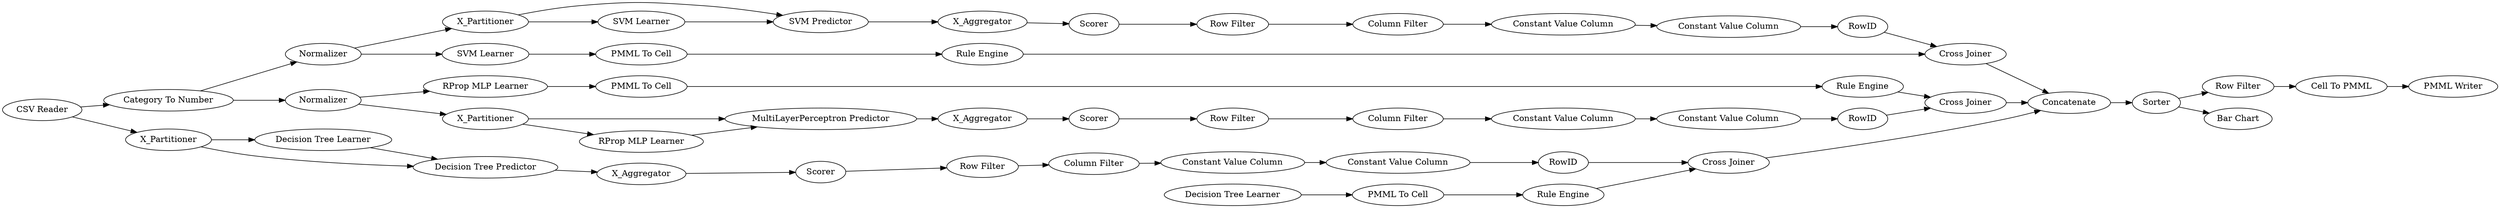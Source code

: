 digraph {
	"-6646862339679604095_9" [label="Row Filter"]
	"-3730888571571192661_41" [label=Scorer]
	"146415219476109311_35" [label="RProp MLP Learner"]
	"1141547544206127148_292" [label="Constant Value Column"]
	"-1541350217463820088_52" [label=Sorter]
	"4132457905031806082_28" [label="PMML To Cell"]
	"-1541350217463820088_60" [label=Concatenate]
	"-6646862339679604095_290" [label="Constant Value Column"]
	"-1541350217463820088_62" [label="CSV Reader"]
	"-1543397939947032339_34" [label="PMML To Cell"]
	"57163221659771734_31" [label="Decision Tree Learner"]
	"-6692316705102845245_38" [label="Cross Joiner"]
	"-1541350217463820088_58" [label="Category To Number"]
	"-3730888571571192661_2" [label=X_Partitioner]
	"-3730888571571192661_32" [label="SVM Predictor"]
	"57163221659771734_32" [label="Decision Tree Predictor"]
	"-1541350217463820088_61" [label="PMML Writer"]
	"5499174450511526767_290" [label="Constant Value Column"]
	"4132457905031806082_34" [label="Rule Engine"]
	"5499174450511526767_9" [label="Row Filter"]
	"-6646862339679604095_293" [label=RowID]
	"-6692316705102845245_40" [label=Scorer]
	"-1543397939947032339_33" [label="SVM Learner"]
	"57163221659771734_39" [label=Scorer]
	"-3730888571571192661_39" [label="Cross Joiner"]
	"57163221659771734_2" [label=X_Partitioner]
	"4132457905031806082_33" [label="Decision Tree Learner"]
	"1141547544206127148_9" [label="Row Filter"]
	"1141547544206127148_293" [label=RowID]
	"5499174450511526767_292" [label="Constant Value Column"]
	"1141547544206127148_294" [label="Column Filter"]
	"146415219476109311_34" [label="Rule Engine"]
	"5499174450511526767_293" [label=RowID]
	"-3730888571571192661_40" [label=Normalizer]
	"-1543397939947032339_35" [label="Rule Engine"]
	"-6692316705102845245_32" [label="MultiLayerPerceptron Predictor"]
	"-3730888571571192661_7" [label=X_Aggregator]
	"-1541350217463820088_53" [label="Row Filter"]
	"-6646862339679604095_292" [label="Constant Value Column"]
	"57163221659771734_38" [label="Cross Joiner"]
	"-3730888571571192661_31" [label="SVM Learner"]
	"5499174450511526767_294" [label="Column Filter"]
	"-6692316705102845245_31" [label="RProp MLP Learner"]
	"-6646862339679604095_294" [label="Column Filter"]
	"-6692316705102845245_7" [label=X_Aggregator]
	"146415219476109311_22" [label="PMML To Cell"]
	"-1541350217463820088_54" [label="Cell To PMML"]
	"-1541350217463820088_59" [label="Bar Chart"]
	"-6692316705102845245_2" [label=X_Partitioner]
	"-6692316705102845245_39" [label=Normalizer]
	"1141547544206127148_290" [label="Constant Value Column"]
	"57163221659771734_7" [label=X_Aggregator]
	"-6692316705102845245_2" -> "-6692316705102845245_31"
	"-6646862339679604095_9" -> "-6646862339679604095_294"
	"-1541350217463820088_53" -> "-1541350217463820088_54"
	"5499174450511526767_293" -> "-3730888571571192661_39"
	"-1543397939947032339_34" -> "-1543397939947032339_35"
	"-3730888571571192661_2" -> "-3730888571571192661_32"
	"-1541350217463820088_62" -> "-1541350217463820088_58"
	"-6692316705102845245_40" -> "1141547544206127148_9"
	"-3730888571571192661_2" -> "-3730888571571192661_31"
	"146415219476109311_22" -> "146415219476109311_34"
	"-3730888571571192661_32" -> "-3730888571571192661_7"
	"146415219476109311_35" -> "146415219476109311_22"
	"-1541350217463820088_54" -> "-1541350217463820088_61"
	"-1543397939947032339_35" -> "-3730888571571192661_39"
	"-3730888571571192661_40" -> "-1543397939947032339_33"
	"-6692316705102845245_31" -> "-6692316705102845245_32"
	"57163221659771734_38" -> "-1541350217463820088_60"
	"57163221659771734_7" -> "57163221659771734_39"
	"57163221659771734_2" -> "57163221659771734_32"
	"-3730888571571192661_39" -> "-1541350217463820088_60"
	"5499174450511526767_290" -> "5499174450511526767_292"
	"1141547544206127148_294" -> "1141547544206127148_290"
	"1141547544206127148_292" -> "1141547544206127148_293"
	"-6692316705102845245_32" -> "-6692316705102845245_7"
	"4132457905031806082_28" -> "4132457905031806082_34"
	"5499174450511526767_292" -> "5499174450511526767_293"
	"-3730888571571192661_7" -> "-3730888571571192661_41"
	"57163221659771734_2" -> "57163221659771734_31"
	"-1541350217463820088_62" -> "57163221659771734_2"
	"-6692316705102845245_38" -> "-1541350217463820088_60"
	"57163221659771734_31" -> "57163221659771734_32"
	"-6646862339679604095_293" -> "57163221659771734_38"
	"57163221659771734_32" -> "57163221659771734_7"
	"-3730888571571192661_41" -> "5499174450511526767_9"
	"1141547544206127148_290" -> "1141547544206127148_292"
	"4132457905031806082_34" -> "57163221659771734_38"
	"-1541350217463820088_52" -> "-1541350217463820088_53"
	"-3730888571571192661_31" -> "-3730888571571192661_32"
	"4132457905031806082_33" -> "4132457905031806082_28"
	"1141547544206127148_9" -> "1141547544206127148_294"
	"-1541350217463820088_58" -> "-3730888571571192661_40"
	"-6646862339679604095_294" -> "-6646862339679604095_290"
	"1141547544206127148_293" -> "-6692316705102845245_38"
	"-6692316705102845245_39" -> "-6692316705102845245_2"
	"-6692316705102845245_7" -> "-6692316705102845245_40"
	"-6646862339679604095_290" -> "-6646862339679604095_292"
	"-3730888571571192661_40" -> "-3730888571571192661_2"
	"57163221659771734_39" -> "-6646862339679604095_9"
	"5499174450511526767_294" -> "5499174450511526767_290"
	"-1543397939947032339_33" -> "-1543397939947032339_34"
	"-6646862339679604095_292" -> "-6646862339679604095_293"
	"5499174450511526767_9" -> "5499174450511526767_294"
	"-1541350217463820088_52" -> "-1541350217463820088_59"
	"-1541350217463820088_58" -> "-6692316705102845245_39"
	"-6692316705102845245_2" -> "-6692316705102845245_32"
	"146415219476109311_34" -> "-6692316705102845245_38"
	"-1541350217463820088_60" -> "-1541350217463820088_52"
	"-6692316705102845245_39" -> "146415219476109311_35"
	rankdir=LR
}
